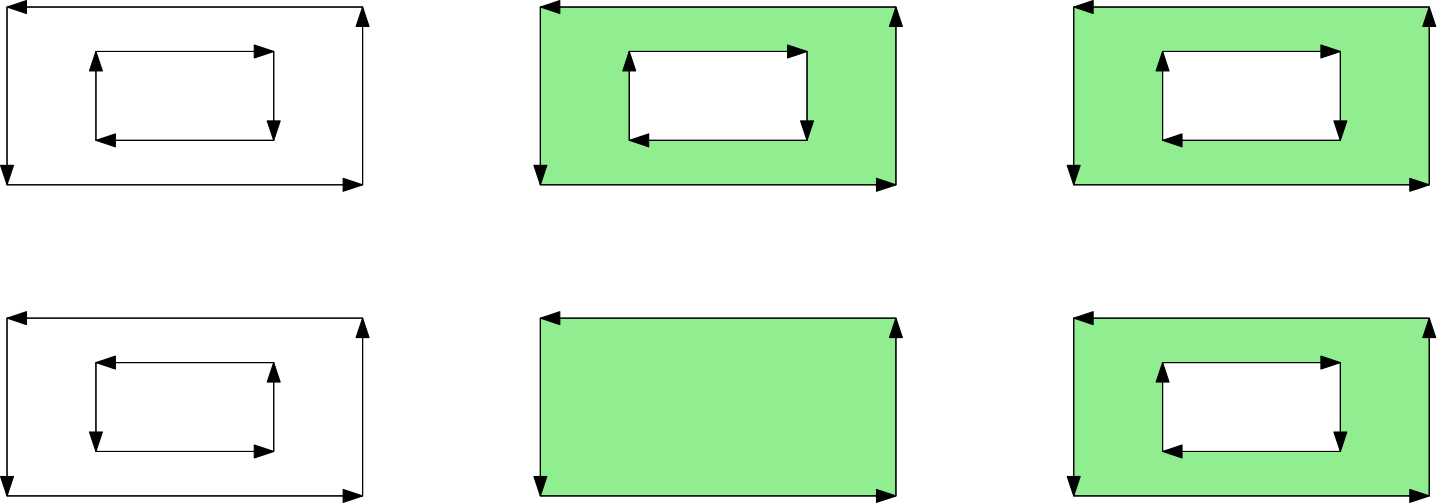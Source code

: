 <?xml version="1.0"?>
<!DOCTYPE ipe SYSTEM "ipe.dtd">
<ipe version="70218" creator="Ipe 7.2.29">
<info created="D:20241210110915" modified="D:20241210153226"/>
<ipestyle name="basic">
<symbol name="arrow/arc(spx)">
<path stroke="sym-stroke" fill="sym-stroke" pen="sym-pen">
0 0 m
-1 0.333 l
-1 -0.333 l
h
</path>
</symbol>
<symbol name="arrow/farc(spx)">
<path stroke="sym-stroke" fill="white" pen="sym-pen">
0 0 m
-1 0.333 l
-1 -0.333 l
h
</path>
</symbol>
<symbol name="arrow/ptarc(spx)">
<path stroke="sym-stroke" fill="sym-stroke" pen="sym-pen">
0 0 m
-1 0.333 l
-0.8 0 l
-1 -0.333 l
h
</path>
</symbol>
<symbol name="arrow/fptarc(spx)">
<path stroke="sym-stroke" fill="white" pen="sym-pen">
0 0 m
-1 0.333 l
-0.8 0 l
-1 -0.333 l
h
</path>
</symbol>
<symbol name="mark/circle(sx)" transformations="translations">
<path fill="sym-stroke">
0.6 0 0 0.6 0 0 e
0.4 0 0 0.4 0 0 e
</path>
</symbol>
<symbol name="mark/disk(sx)" transformations="translations">
<path fill="sym-stroke">
0.6 0 0 0.6 0 0 e
</path>
</symbol>
<symbol name="mark/fdisk(sfx)" transformations="translations">
<group>
<path fill="sym-fill">
0.5 0 0 0.5 0 0 e
</path>
<path fill="sym-stroke" fillrule="eofill">
0.6 0 0 0.6 0 0 e
0.4 0 0 0.4 0 0 e
</path>
</group>
</symbol>
<symbol name="mark/box(sx)" transformations="translations">
<path fill="sym-stroke" fillrule="eofill">
-0.6 -0.6 m
0.6 -0.6 l
0.6 0.6 l
-0.6 0.6 l
h
-0.4 -0.4 m
0.4 -0.4 l
0.4 0.4 l
-0.4 0.4 l
h
</path>
</symbol>
<symbol name="mark/square(sx)" transformations="translations">
<path fill="sym-stroke">
-0.6 -0.6 m
0.6 -0.6 l
0.6 0.6 l
-0.6 0.6 l
h
</path>
</symbol>
<symbol name="mark/fsquare(sfx)" transformations="translations">
<group>
<path fill="sym-fill">
-0.5 -0.5 m
0.5 -0.5 l
0.5 0.5 l
-0.5 0.5 l
h
</path>
<path fill="sym-stroke" fillrule="eofill">
-0.6 -0.6 m
0.6 -0.6 l
0.6 0.6 l
-0.6 0.6 l
h
-0.4 -0.4 m
0.4 -0.4 l
0.4 0.4 l
-0.4 0.4 l
h
</path>
</group>
</symbol>
<symbol name="mark/cross(sx)" transformations="translations">
<group>
<path fill="sym-stroke">
-0.43 -0.57 m
0.57 0.43 l
0.43 0.57 l
-0.57 -0.43 l
h
</path>
<path fill="sym-stroke">
-0.43 0.57 m
0.57 -0.43 l
0.43 -0.57 l
-0.57 0.43 l
h
</path>
</group>
</symbol>
<symbol name="arrow/fnormal(spx)">
<path stroke="sym-stroke" fill="white" pen="sym-pen">
0 0 m
-1 0.333 l
-1 -0.333 l
h
</path>
</symbol>
<symbol name="arrow/pointed(spx)">
<path stroke="sym-stroke" fill="sym-stroke" pen="sym-pen">
0 0 m
-1 0.333 l
-0.8 0 l
-1 -0.333 l
h
</path>
</symbol>
<symbol name="arrow/fpointed(spx)">
<path stroke="sym-stroke" fill="white" pen="sym-pen">
0 0 m
-1 0.333 l
-0.8 0 l
-1 -0.333 l
h
</path>
</symbol>
<symbol name="arrow/linear(spx)">
<path stroke="sym-stroke" pen="sym-pen">
-1 0.333 m
0 0 l
-1 -0.333 l
</path>
</symbol>
<symbol name="arrow/fdouble(spx)">
<path stroke="sym-stroke" fill="white" pen="sym-pen">
0 0 m
-1 0.333 l
-1 -0.333 l
h
-1 0 m
-2 0.333 l
-2 -0.333 l
h
</path>
</symbol>
<symbol name="arrow/double(spx)">
<path stroke="sym-stroke" fill="sym-stroke" pen="sym-pen">
0 0 m
-1 0.333 l
-1 -0.333 l
h
-1 0 m
-2 0.333 l
-2 -0.333 l
h
</path>
</symbol>
<symbol name="arrow/mid-normal(spx)">
<path stroke="sym-stroke" fill="sym-stroke" pen="sym-pen">
0.5 0 m
-0.5 0.333 l
-0.5 -0.333 l
h
</path>
</symbol>
<symbol name="arrow/mid-fnormal(spx)">
<path stroke="sym-stroke" fill="white" pen="sym-pen">
0.5 0 m
-0.5 0.333 l
-0.5 -0.333 l
h
</path>
</symbol>
<symbol name="arrow/mid-pointed(spx)">
<path stroke="sym-stroke" fill="sym-stroke" pen="sym-pen">
0.5 0 m
-0.5 0.333 l
-0.3 0 l
-0.5 -0.333 l
h
</path>
</symbol>
<symbol name="arrow/mid-fpointed(spx)">
<path stroke="sym-stroke" fill="white" pen="sym-pen">
0.5 0 m
-0.5 0.333 l
-0.3 0 l
-0.5 -0.333 l
h
</path>
</symbol>
<symbol name="arrow/mid-double(spx)">
<path stroke="sym-stroke" fill="sym-stroke" pen="sym-pen">
1 0 m
0 0.333 l
0 -0.333 l
h
0 0 m
-1 0.333 l
-1 -0.333 l
h
</path>
</symbol>
<symbol name="arrow/mid-fdouble(spx)">
<path stroke="sym-stroke" fill="white" pen="sym-pen">
1 0 m
0 0.333 l
0 -0.333 l
h
0 0 m
-1 0.333 l
-1 -0.333 l
h
</path>
</symbol>
<anglesize name="22.5 deg" value="22.5"/>
<anglesize name="30 deg" value="30"/>
<anglesize name="45 deg" value="45"/>
<anglesize name="60 deg" value="60"/>
<anglesize name="90 deg" value="90"/>
<arrowsize name="large" value="10"/>
<arrowsize name="small" value="5"/>
<arrowsize name="tiny" value="3"/>
<color name="blue" value="0 0 1"/>
<color name="brown" value="0.647 0.165 0.165"/>
<color name="darkblue" value="0 0 0.545"/>
<color name="darkcyan" value="0 0.545 0.545"/>
<color name="darkgray" value="0.663"/>
<color name="darkgreen" value="0 0.392 0"/>
<color name="darkmagenta" value="0.545 0 0.545"/>
<color name="darkorange" value="1 0.549 0"/>
<color name="darkred" value="0.545 0 0"/>
<color name="gold" value="1 0.843 0"/>
<color name="gray" value="0.745"/>
<color name="green" value="0 1 0"/>
<color name="lightblue" value="0.678 0.847 0.902"/>
<color name="lightcyan" value="0.878 1 1"/>
<color name="lightgray" value="0.827"/>
<color name="lightgreen" value="0.565 0.933 0.565"/>
<color name="lightyellow" value="1 1 0.878"/>
<color name="navy" value="0 0 0.502"/>
<color name="orange" value="1 0.647 0"/>
<color name="pink" value="1 0.753 0.796"/>
<color name="purple" value="0.627 0.125 0.941"/>
<color name="red" value="1 0 0"/>
<color name="seagreen" value="0.18 0.545 0.341"/>
<color name="turquoise" value="0.251 0.878 0.816"/>
<color name="violet" value="0.933 0.51 0.933"/>
<color name="yellow" value="1 1 0"/>
<dashstyle name="dash dot dotted" value="[4 2 1 2 1 2] 0"/>
<dashstyle name="dash dotted" value="[4 2 1 2] 0"/>
<dashstyle name="dashed" value="[4] 0"/>
<dashstyle name="dotted" value="[1 3] 0"/>
<gridsize name="10 pts (~3.5 mm)" value="10"/>
<gridsize name="14 pts (~5 mm)" value="14"/>
<gridsize name="16 pts (~6 mm)" value="16"/>
<gridsize name="20 pts (~7 mm)" value="20"/>
<gridsize name="28 pts (~10 mm)" value="28"/>
<gridsize name="32 pts (~12 mm)" value="32"/>
<gridsize name="4 pts" value="4"/>
<gridsize name="56 pts (~20 mm)" value="56"/>
<gridsize name="8 pts (~3 mm)" value="8"/>
<opacity name="10%" value="0.1"/>
<opacity name="30%" value="0.3"/>
<opacity name="50%" value="0.5"/>
<opacity name="75%" value="0.75"/>
<pen name="fat" value="1.2"/>
<pen name="heavier" value="0.8"/>
<pen name="ultrafat" value="2"/>
<symbolsize name="large" value="5"/>
<symbolsize name="small" value="2"/>
<symbolsize name="tiny" value="1.1"/>
<textsize name="Huge" value="\Huge"/>
<textsize name="LARGE" value="\LARGE"/>
<textsize name="Large" value="\Large"/>
<textsize name="footnote" value="\footnotesize"/>
<textsize name="huge" value="\huge"/>
<textsize name="large" value="\large"/>
<textsize name="script" value="\scriptsize"/>
<textsize name="small" value="\small"/>
<textsize name="tiny" value="\tiny"/>
<textstyle name="center" begin="\begin{center}" end="\end{center}"/>
<textstyle name="item" begin="\begin{itemize}\item{}" end="\end{itemize}"/>
<textstyle name="itemize" begin="\begin{itemize}" end="\end{itemize}"/>
<tiling name="falling" angle="-60" step="4" width="1"/>
<tiling name="rising" angle="30" step="4" width="1"/>
</ipestyle>
<page>
<layer name="alpha"/>
<view layers="alpha" active="alpha"/>
<path layer="alpha" matrix="1 0 0 1 384 176" stroke="black" fill="lightgreen">
64 528 m
64 464 l
192 464 l
192 528 l
h
96 512 m
96 480 l
160 480 l
160 512 l
h
</path>
<path matrix="1 0 0 1 0 176" stroke="black">
64 528 m
64 464 l
192 464 l
192 528 l
h
</path>
<path matrix="1 0 0 1 0 176" stroke="black">
96 512 m
96 480 l
160 480 l
160 512 l
h
</path>
<path matrix="1 0 0 1 0 176" stroke="black" arrow="normal/normal">
64 464 m
192 464 l
</path>
<path matrix="1 0 0 1 0 176" stroke="black" arrow="normal/normal">
192 464 m
192 528 l
</path>
<path matrix="1 0 0 1 0 176" stroke="black" arrow="normal/normal">
192 528 m
64 528 l
</path>
<path matrix="1 0 0 1 0 176" stroke="black" arrow="normal/normal">
64 528 m
64 464 l
</path>
<path matrix="1 0 0 1 0 176" stroke="black" arrow="normal/normal">
96 480 m
160 480 l
</path>
<path matrix="1 0 0 1 0 176" stroke="black" arrow="normal/normal">
160 480 m
160 512 l
</path>
<path matrix="1 0 0 1 0 176" stroke="black" arrow="normal/normal">
160 512 m
96 512 l
</path>
<path matrix="1 0 0 1 0 176" stroke="black" arrow="normal/normal">
96 512 m
96 480 l
</path>
<path matrix="1 0 0 1 192 176" stroke="black" fill="lightgreen">
64 528 m
64 464 l
192 464 l
192 528 l
h
</path>
<path matrix="1 0 0 1 192 176" stroke="black" arrow="normal/normal">
192 464 m
192 528 l
</path>
<path matrix="1 0 0 1 192 176" stroke="black" arrow="normal/normal">
192 528 m
64 528 l
</path>
<path matrix="1 0 0 1 192 176" stroke="black" arrow="normal/normal">
64 528 m
64 464 l
</path>
<path matrix="1 0 0 1 384 176" stroke="black" arrow="normal/normal">
64 464 m
192 464 l
</path>
<path matrix="1 0 0 1 384 176" stroke="black" arrow="normal/normal">
192 464 m
192 528 l
</path>
<path matrix="1 0 0 1 384 176" stroke="black" arrow="normal/normal">
192 528 m
64 528 l
</path>
<path matrix="1 0 0 1 0 176" stroke="black" arrow="normal/normal">
480 512 m
544 512 l
</path>
<path matrix="1 0 0 1 0 176" stroke="black" arrow="normal/normal">
544 512 m
544 480 l
</path>
<path matrix="1 0 0 1 0 176" stroke="black" arrow="normal/normal">
544 480 m
480 480 l
</path>
<path matrix="1 0 0 1 0 176" stroke="black" arrow="normal/normal">
448 528 m
448 464 l
</path>
<path matrix="1 0 0 1 0 176" stroke="black" fill="0.502 1 0.502" arrow="normal/normal">
480 480 m
480 512 l
</path>
<path matrix="1 0 0 1 0 176" stroke="black" arrow="normal/normal">
256 464 m
384 464 l
</path>
<path matrix="1 0 0 1 0 288" stroke="black">
64 528 m
64 464 l
192 464 l
192 528 l
h
</path>
<path matrix="1 0 0 1 0 288" stroke="black">
96 512 m
96 480 l
160 480 l
160 512 l
h
</path>
<path matrix="1 0 0 1 0 288" stroke="black" arrow="normal/normal">
64 464 m
192 464 l
</path>
<path matrix="1 0 0 1 0 288" stroke="black" arrow="normal/normal">
192 464 m
192 528 l
</path>
<path matrix="1 0 0 1 0 288" stroke="black" arrow="normal/normal">
192 528 m
64 528 l
</path>
<path matrix="1 0 0 1 0 288" stroke="black" arrow="normal/normal">
64 528 m
64 464 l
</path>
<path matrix="1 0 0 1 0 112" stroke="black" arrow="normal/normal">
96 656 m
96 688 l
</path>
<path matrix="1 0 0 1 0 112" stroke="black" arrow="normal/normal">
96 688 m
160 688 l
</path>
<path matrix="1 0 0 1 0 112" stroke="black" arrow="normal/normal">
160 688 m
160 656 l
</path>
<path matrix="1 0 0 1 0 112" stroke="black" arrow="normal/normal">
160 656 m
96 656 l
</path>
<path matrix="1 0 0 1 192 288" stroke="black" fill="lightgreen">
64 528 m
64 464 l
192 464 l
192 528 l
h
96 512 m
96 480 l
160 480 l
160 512 l
h
</path>
<path matrix="1 0 0 1 192 288" stroke="black" arrow="normal/normal">
64 464 m
192 464 l
</path>
<path matrix="1 0 0 1 192 288" stroke="black" arrow="normal/normal">
192 464 m
192 528 l
</path>
<path matrix="1 0 0 1 192 288" stroke="black" arrow="normal/normal">
192 528 m
64 528 l
</path>
<path matrix="1 0 0 1 -192 288" stroke="black" arrow="normal/normal">
480 512 m
544 512 l
</path>
<path matrix="1 0 0 1 -192 288" stroke="black" arrow="normal/normal">
544 512 m
544 480 l
</path>
<path matrix="1 0 0 1 -192 288" stroke="black" arrow="normal/normal">
544 480 m
480 480 l
</path>
<path matrix="1 0 0 1 -192 288" stroke="black" arrow="normal/normal">
448 528 m
448 464 l
</path>
<path matrix="1 0 0 1 -192 288" stroke="black" fill="0.502 1 0.502" arrow="normal/normal">
480 480 m
480 512 l
</path>
<path matrix="1 0 0 1 384 288" stroke="black" fill="lightgreen">
64 528 m
64 464 l
192 464 l
192 528 l
h
96 512 m
96 480 l
160 480 l
160 512 l
h
</path>
<path matrix="1 0 0 1 384 288" stroke="black" arrow="normal/normal">
64 464 m
192 464 l
</path>
<path matrix="1 0 0 1 384 288" stroke="black" arrow="normal/normal">
192 464 m
192 528 l
</path>
<path matrix="1 0 0 1 384 288" stroke="black" arrow="normal/normal">
192 528 m
64 528 l
</path>
<path matrix="1 0 0 1 0 288" stroke="black" arrow="normal/normal">
480 512 m
544 512 l
</path>
<path matrix="1 0 0 1 0 288" stroke="black" arrow="normal/normal">
544 512 m
544 480 l
</path>
<path matrix="1 0 0 1 0 288" stroke="black" arrow="normal/normal">
544 480 m
480 480 l
</path>
<path matrix="1 0 0 1 0 288" stroke="black" arrow="normal/normal">
448 528 m
448 464 l
</path>
<path matrix="1 0 0 1 0 288" stroke="black" fill="0.502 1 0.502" arrow="normal/normal">
480 480 m
480 512 l
</path>
</page>
</ipe>
